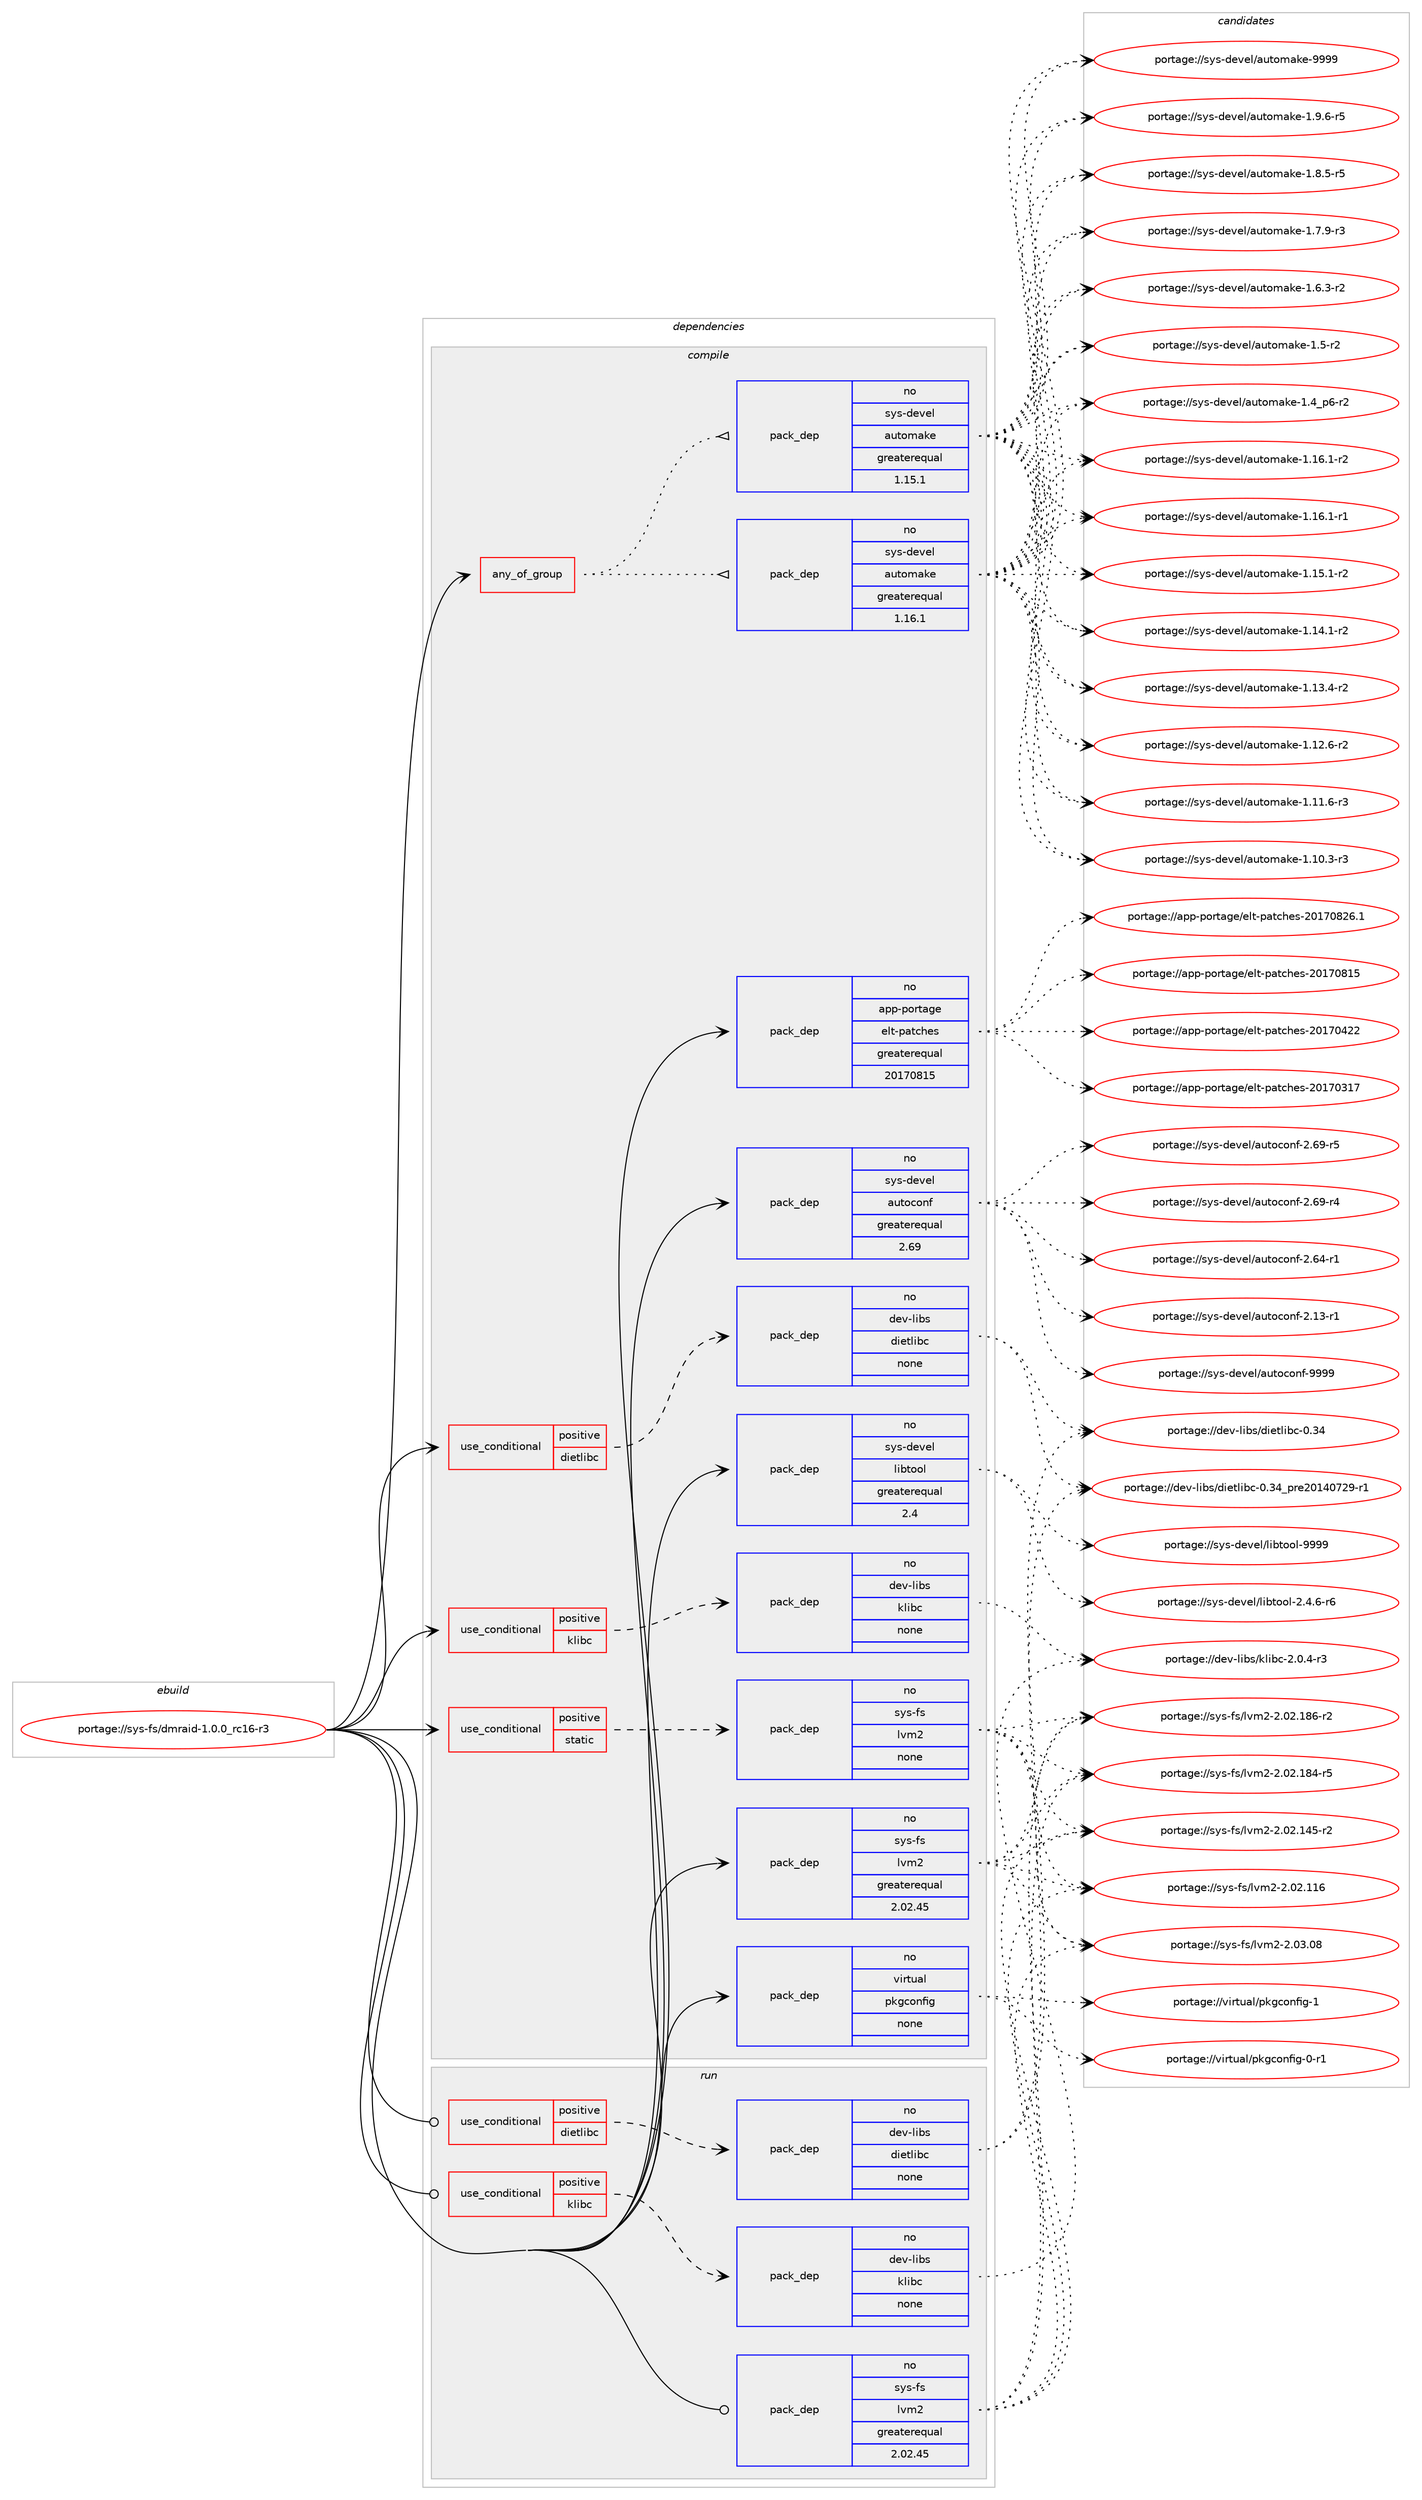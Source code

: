 digraph prolog {

# *************
# Graph options
# *************

newrank=true;
concentrate=true;
compound=true;
graph [rankdir=LR,fontname=Helvetica,fontsize=10,ranksep=1.5];#, ranksep=2.5, nodesep=0.2];
edge  [arrowhead=vee];
node  [fontname=Helvetica,fontsize=10];

# **********
# The ebuild
# **********

subgraph cluster_leftcol {
color=gray;
rank=same;
label=<<i>ebuild</i>>;
id [label="portage://sys-fs/dmraid-1.0.0_rc16-r3", color=red, width=4, href="../sys-fs/dmraid-1.0.0_rc16-r3.svg"];
}

# ****************
# The dependencies
# ****************

subgraph cluster_midcol {
color=gray;
label=<<i>dependencies</i>>;
subgraph cluster_compile {
fillcolor="#eeeeee";
style=filled;
label=<<i>compile</i>>;
subgraph any979 {
dependency46941 [label=<<TABLE BORDER="0" CELLBORDER="1" CELLSPACING="0" CELLPADDING="4"><TR><TD CELLPADDING="10">any_of_group</TD></TR></TABLE>>, shape=none, color=red];subgraph pack36602 {
dependency46942 [label=<<TABLE BORDER="0" CELLBORDER="1" CELLSPACING="0" CELLPADDING="4" WIDTH="220"><TR><TD ROWSPAN="6" CELLPADDING="30">pack_dep</TD></TR><TR><TD WIDTH="110">no</TD></TR><TR><TD>sys-devel</TD></TR><TR><TD>automake</TD></TR><TR><TD>greaterequal</TD></TR><TR><TD>1.16.1</TD></TR></TABLE>>, shape=none, color=blue];
}
dependency46941:e -> dependency46942:w [weight=20,style="dotted",arrowhead="oinv"];
subgraph pack36603 {
dependency46943 [label=<<TABLE BORDER="0" CELLBORDER="1" CELLSPACING="0" CELLPADDING="4" WIDTH="220"><TR><TD ROWSPAN="6" CELLPADDING="30">pack_dep</TD></TR><TR><TD WIDTH="110">no</TD></TR><TR><TD>sys-devel</TD></TR><TR><TD>automake</TD></TR><TR><TD>greaterequal</TD></TR><TR><TD>1.15.1</TD></TR></TABLE>>, shape=none, color=blue];
}
dependency46941:e -> dependency46943:w [weight=20,style="dotted",arrowhead="oinv"];
}
id:e -> dependency46941:w [weight=20,style="solid",arrowhead="vee"];
subgraph cond9300 {
dependency46944 [label=<<TABLE BORDER="0" CELLBORDER="1" CELLSPACING="0" CELLPADDING="4"><TR><TD ROWSPAN="3" CELLPADDING="10">use_conditional</TD></TR><TR><TD>positive</TD></TR><TR><TD>dietlibc</TD></TR></TABLE>>, shape=none, color=red];
subgraph pack36604 {
dependency46945 [label=<<TABLE BORDER="0" CELLBORDER="1" CELLSPACING="0" CELLPADDING="4" WIDTH="220"><TR><TD ROWSPAN="6" CELLPADDING="30">pack_dep</TD></TR><TR><TD WIDTH="110">no</TD></TR><TR><TD>dev-libs</TD></TR><TR><TD>dietlibc</TD></TR><TR><TD>none</TD></TR><TR><TD></TD></TR></TABLE>>, shape=none, color=blue];
}
dependency46944:e -> dependency46945:w [weight=20,style="dashed",arrowhead="vee"];
}
id:e -> dependency46944:w [weight=20,style="solid",arrowhead="vee"];
subgraph cond9301 {
dependency46946 [label=<<TABLE BORDER="0" CELLBORDER="1" CELLSPACING="0" CELLPADDING="4"><TR><TD ROWSPAN="3" CELLPADDING="10">use_conditional</TD></TR><TR><TD>positive</TD></TR><TR><TD>klibc</TD></TR></TABLE>>, shape=none, color=red];
subgraph pack36605 {
dependency46947 [label=<<TABLE BORDER="0" CELLBORDER="1" CELLSPACING="0" CELLPADDING="4" WIDTH="220"><TR><TD ROWSPAN="6" CELLPADDING="30">pack_dep</TD></TR><TR><TD WIDTH="110">no</TD></TR><TR><TD>dev-libs</TD></TR><TR><TD>klibc</TD></TR><TR><TD>none</TD></TR><TR><TD></TD></TR></TABLE>>, shape=none, color=blue];
}
dependency46946:e -> dependency46947:w [weight=20,style="dashed",arrowhead="vee"];
}
id:e -> dependency46946:w [weight=20,style="solid",arrowhead="vee"];
subgraph cond9302 {
dependency46948 [label=<<TABLE BORDER="0" CELLBORDER="1" CELLSPACING="0" CELLPADDING="4"><TR><TD ROWSPAN="3" CELLPADDING="10">use_conditional</TD></TR><TR><TD>positive</TD></TR><TR><TD>static</TD></TR></TABLE>>, shape=none, color=red];
subgraph pack36606 {
dependency46949 [label=<<TABLE BORDER="0" CELLBORDER="1" CELLSPACING="0" CELLPADDING="4" WIDTH="220"><TR><TD ROWSPAN="6" CELLPADDING="30">pack_dep</TD></TR><TR><TD WIDTH="110">no</TD></TR><TR><TD>sys-fs</TD></TR><TR><TD>lvm2</TD></TR><TR><TD>none</TD></TR><TR><TD></TD></TR></TABLE>>, shape=none, color=blue];
}
dependency46948:e -> dependency46949:w [weight=20,style="dashed",arrowhead="vee"];
}
id:e -> dependency46948:w [weight=20,style="solid",arrowhead="vee"];
subgraph pack36607 {
dependency46950 [label=<<TABLE BORDER="0" CELLBORDER="1" CELLSPACING="0" CELLPADDING="4" WIDTH="220"><TR><TD ROWSPAN="6" CELLPADDING="30">pack_dep</TD></TR><TR><TD WIDTH="110">no</TD></TR><TR><TD>app-portage</TD></TR><TR><TD>elt-patches</TD></TR><TR><TD>greaterequal</TD></TR><TR><TD>20170815</TD></TR></TABLE>>, shape=none, color=blue];
}
id:e -> dependency46950:w [weight=20,style="solid",arrowhead="vee"];
subgraph pack36608 {
dependency46951 [label=<<TABLE BORDER="0" CELLBORDER="1" CELLSPACING="0" CELLPADDING="4" WIDTH="220"><TR><TD ROWSPAN="6" CELLPADDING="30">pack_dep</TD></TR><TR><TD WIDTH="110">no</TD></TR><TR><TD>sys-devel</TD></TR><TR><TD>autoconf</TD></TR><TR><TD>greaterequal</TD></TR><TR><TD>2.69</TD></TR></TABLE>>, shape=none, color=blue];
}
id:e -> dependency46951:w [weight=20,style="solid",arrowhead="vee"];
subgraph pack36609 {
dependency46952 [label=<<TABLE BORDER="0" CELLBORDER="1" CELLSPACING="0" CELLPADDING="4" WIDTH="220"><TR><TD ROWSPAN="6" CELLPADDING="30">pack_dep</TD></TR><TR><TD WIDTH="110">no</TD></TR><TR><TD>sys-devel</TD></TR><TR><TD>libtool</TD></TR><TR><TD>greaterequal</TD></TR><TR><TD>2.4</TD></TR></TABLE>>, shape=none, color=blue];
}
id:e -> dependency46952:w [weight=20,style="solid",arrowhead="vee"];
subgraph pack36610 {
dependency46953 [label=<<TABLE BORDER="0" CELLBORDER="1" CELLSPACING="0" CELLPADDING="4" WIDTH="220"><TR><TD ROWSPAN="6" CELLPADDING="30">pack_dep</TD></TR><TR><TD WIDTH="110">no</TD></TR><TR><TD>sys-fs</TD></TR><TR><TD>lvm2</TD></TR><TR><TD>greaterequal</TD></TR><TR><TD>2.02.45</TD></TR></TABLE>>, shape=none, color=blue];
}
id:e -> dependency46953:w [weight=20,style="solid",arrowhead="vee"];
subgraph pack36611 {
dependency46954 [label=<<TABLE BORDER="0" CELLBORDER="1" CELLSPACING="0" CELLPADDING="4" WIDTH="220"><TR><TD ROWSPAN="6" CELLPADDING="30">pack_dep</TD></TR><TR><TD WIDTH="110">no</TD></TR><TR><TD>virtual</TD></TR><TR><TD>pkgconfig</TD></TR><TR><TD>none</TD></TR><TR><TD></TD></TR></TABLE>>, shape=none, color=blue];
}
id:e -> dependency46954:w [weight=20,style="solid",arrowhead="vee"];
}
subgraph cluster_compileandrun {
fillcolor="#eeeeee";
style=filled;
label=<<i>compile and run</i>>;
}
subgraph cluster_run {
fillcolor="#eeeeee";
style=filled;
label=<<i>run</i>>;
subgraph cond9303 {
dependency46955 [label=<<TABLE BORDER="0" CELLBORDER="1" CELLSPACING="0" CELLPADDING="4"><TR><TD ROWSPAN="3" CELLPADDING="10">use_conditional</TD></TR><TR><TD>positive</TD></TR><TR><TD>dietlibc</TD></TR></TABLE>>, shape=none, color=red];
subgraph pack36612 {
dependency46956 [label=<<TABLE BORDER="0" CELLBORDER="1" CELLSPACING="0" CELLPADDING="4" WIDTH="220"><TR><TD ROWSPAN="6" CELLPADDING="30">pack_dep</TD></TR><TR><TD WIDTH="110">no</TD></TR><TR><TD>dev-libs</TD></TR><TR><TD>dietlibc</TD></TR><TR><TD>none</TD></TR><TR><TD></TD></TR></TABLE>>, shape=none, color=blue];
}
dependency46955:e -> dependency46956:w [weight=20,style="dashed",arrowhead="vee"];
}
id:e -> dependency46955:w [weight=20,style="solid",arrowhead="odot"];
subgraph cond9304 {
dependency46957 [label=<<TABLE BORDER="0" CELLBORDER="1" CELLSPACING="0" CELLPADDING="4"><TR><TD ROWSPAN="3" CELLPADDING="10">use_conditional</TD></TR><TR><TD>positive</TD></TR><TR><TD>klibc</TD></TR></TABLE>>, shape=none, color=red];
subgraph pack36613 {
dependency46958 [label=<<TABLE BORDER="0" CELLBORDER="1" CELLSPACING="0" CELLPADDING="4" WIDTH="220"><TR><TD ROWSPAN="6" CELLPADDING="30">pack_dep</TD></TR><TR><TD WIDTH="110">no</TD></TR><TR><TD>dev-libs</TD></TR><TR><TD>klibc</TD></TR><TR><TD>none</TD></TR><TR><TD></TD></TR></TABLE>>, shape=none, color=blue];
}
dependency46957:e -> dependency46958:w [weight=20,style="dashed",arrowhead="vee"];
}
id:e -> dependency46957:w [weight=20,style="solid",arrowhead="odot"];
subgraph pack36614 {
dependency46959 [label=<<TABLE BORDER="0" CELLBORDER="1" CELLSPACING="0" CELLPADDING="4" WIDTH="220"><TR><TD ROWSPAN="6" CELLPADDING="30">pack_dep</TD></TR><TR><TD WIDTH="110">no</TD></TR><TR><TD>sys-fs</TD></TR><TR><TD>lvm2</TD></TR><TR><TD>greaterequal</TD></TR><TR><TD>2.02.45</TD></TR></TABLE>>, shape=none, color=blue];
}
id:e -> dependency46959:w [weight=20,style="solid",arrowhead="odot"];
}
}

# **************
# The candidates
# **************

subgraph cluster_choices {
rank=same;
color=gray;
label=<<i>candidates</i>>;

subgraph choice36602 {
color=black;
nodesep=1;
choice115121115451001011181011084797117116111109971071014557575757 [label="portage://sys-devel/automake-9999", color=red, width=4,href="../sys-devel/automake-9999.svg"];
choice115121115451001011181011084797117116111109971071014549465746544511453 [label="portage://sys-devel/automake-1.9.6-r5", color=red, width=4,href="../sys-devel/automake-1.9.6-r5.svg"];
choice115121115451001011181011084797117116111109971071014549465646534511453 [label="portage://sys-devel/automake-1.8.5-r5", color=red, width=4,href="../sys-devel/automake-1.8.5-r5.svg"];
choice115121115451001011181011084797117116111109971071014549465546574511451 [label="portage://sys-devel/automake-1.7.9-r3", color=red, width=4,href="../sys-devel/automake-1.7.9-r3.svg"];
choice115121115451001011181011084797117116111109971071014549465446514511450 [label="portage://sys-devel/automake-1.6.3-r2", color=red, width=4,href="../sys-devel/automake-1.6.3-r2.svg"];
choice11512111545100101118101108479711711611110997107101454946534511450 [label="portage://sys-devel/automake-1.5-r2", color=red, width=4,href="../sys-devel/automake-1.5-r2.svg"];
choice115121115451001011181011084797117116111109971071014549465295112544511450 [label="portage://sys-devel/automake-1.4_p6-r2", color=red, width=4,href="../sys-devel/automake-1.4_p6-r2.svg"];
choice11512111545100101118101108479711711611110997107101454946495446494511450 [label="portage://sys-devel/automake-1.16.1-r2", color=red, width=4,href="../sys-devel/automake-1.16.1-r2.svg"];
choice11512111545100101118101108479711711611110997107101454946495446494511449 [label="portage://sys-devel/automake-1.16.1-r1", color=red, width=4,href="../sys-devel/automake-1.16.1-r1.svg"];
choice11512111545100101118101108479711711611110997107101454946495346494511450 [label="portage://sys-devel/automake-1.15.1-r2", color=red, width=4,href="../sys-devel/automake-1.15.1-r2.svg"];
choice11512111545100101118101108479711711611110997107101454946495246494511450 [label="portage://sys-devel/automake-1.14.1-r2", color=red, width=4,href="../sys-devel/automake-1.14.1-r2.svg"];
choice11512111545100101118101108479711711611110997107101454946495146524511450 [label="portage://sys-devel/automake-1.13.4-r2", color=red, width=4,href="../sys-devel/automake-1.13.4-r2.svg"];
choice11512111545100101118101108479711711611110997107101454946495046544511450 [label="portage://sys-devel/automake-1.12.6-r2", color=red, width=4,href="../sys-devel/automake-1.12.6-r2.svg"];
choice11512111545100101118101108479711711611110997107101454946494946544511451 [label="portage://sys-devel/automake-1.11.6-r3", color=red, width=4,href="../sys-devel/automake-1.11.6-r3.svg"];
choice11512111545100101118101108479711711611110997107101454946494846514511451 [label="portage://sys-devel/automake-1.10.3-r3", color=red, width=4,href="../sys-devel/automake-1.10.3-r3.svg"];
dependency46942:e -> choice115121115451001011181011084797117116111109971071014557575757:w [style=dotted,weight="100"];
dependency46942:e -> choice115121115451001011181011084797117116111109971071014549465746544511453:w [style=dotted,weight="100"];
dependency46942:e -> choice115121115451001011181011084797117116111109971071014549465646534511453:w [style=dotted,weight="100"];
dependency46942:e -> choice115121115451001011181011084797117116111109971071014549465546574511451:w [style=dotted,weight="100"];
dependency46942:e -> choice115121115451001011181011084797117116111109971071014549465446514511450:w [style=dotted,weight="100"];
dependency46942:e -> choice11512111545100101118101108479711711611110997107101454946534511450:w [style=dotted,weight="100"];
dependency46942:e -> choice115121115451001011181011084797117116111109971071014549465295112544511450:w [style=dotted,weight="100"];
dependency46942:e -> choice11512111545100101118101108479711711611110997107101454946495446494511450:w [style=dotted,weight="100"];
dependency46942:e -> choice11512111545100101118101108479711711611110997107101454946495446494511449:w [style=dotted,weight="100"];
dependency46942:e -> choice11512111545100101118101108479711711611110997107101454946495346494511450:w [style=dotted,weight="100"];
dependency46942:e -> choice11512111545100101118101108479711711611110997107101454946495246494511450:w [style=dotted,weight="100"];
dependency46942:e -> choice11512111545100101118101108479711711611110997107101454946495146524511450:w [style=dotted,weight="100"];
dependency46942:e -> choice11512111545100101118101108479711711611110997107101454946495046544511450:w [style=dotted,weight="100"];
dependency46942:e -> choice11512111545100101118101108479711711611110997107101454946494946544511451:w [style=dotted,weight="100"];
dependency46942:e -> choice11512111545100101118101108479711711611110997107101454946494846514511451:w [style=dotted,weight="100"];
}
subgraph choice36603 {
color=black;
nodesep=1;
choice115121115451001011181011084797117116111109971071014557575757 [label="portage://sys-devel/automake-9999", color=red, width=4,href="../sys-devel/automake-9999.svg"];
choice115121115451001011181011084797117116111109971071014549465746544511453 [label="portage://sys-devel/automake-1.9.6-r5", color=red, width=4,href="../sys-devel/automake-1.9.6-r5.svg"];
choice115121115451001011181011084797117116111109971071014549465646534511453 [label="portage://sys-devel/automake-1.8.5-r5", color=red, width=4,href="../sys-devel/automake-1.8.5-r5.svg"];
choice115121115451001011181011084797117116111109971071014549465546574511451 [label="portage://sys-devel/automake-1.7.9-r3", color=red, width=4,href="../sys-devel/automake-1.7.9-r3.svg"];
choice115121115451001011181011084797117116111109971071014549465446514511450 [label="portage://sys-devel/automake-1.6.3-r2", color=red, width=4,href="../sys-devel/automake-1.6.3-r2.svg"];
choice11512111545100101118101108479711711611110997107101454946534511450 [label="portage://sys-devel/automake-1.5-r2", color=red, width=4,href="../sys-devel/automake-1.5-r2.svg"];
choice115121115451001011181011084797117116111109971071014549465295112544511450 [label="portage://sys-devel/automake-1.4_p6-r2", color=red, width=4,href="../sys-devel/automake-1.4_p6-r2.svg"];
choice11512111545100101118101108479711711611110997107101454946495446494511450 [label="portage://sys-devel/automake-1.16.1-r2", color=red, width=4,href="../sys-devel/automake-1.16.1-r2.svg"];
choice11512111545100101118101108479711711611110997107101454946495446494511449 [label="portage://sys-devel/automake-1.16.1-r1", color=red, width=4,href="../sys-devel/automake-1.16.1-r1.svg"];
choice11512111545100101118101108479711711611110997107101454946495346494511450 [label="portage://sys-devel/automake-1.15.1-r2", color=red, width=4,href="../sys-devel/automake-1.15.1-r2.svg"];
choice11512111545100101118101108479711711611110997107101454946495246494511450 [label="portage://sys-devel/automake-1.14.1-r2", color=red, width=4,href="../sys-devel/automake-1.14.1-r2.svg"];
choice11512111545100101118101108479711711611110997107101454946495146524511450 [label="portage://sys-devel/automake-1.13.4-r2", color=red, width=4,href="../sys-devel/automake-1.13.4-r2.svg"];
choice11512111545100101118101108479711711611110997107101454946495046544511450 [label="portage://sys-devel/automake-1.12.6-r2", color=red, width=4,href="../sys-devel/automake-1.12.6-r2.svg"];
choice11512111545100101118101108479711711611110997107101454946494946544511451 [label="portage://sys-devel/automake-1.11.6-r3", color=red, width=4,href="../sys-devel/automake-1.11.6-r3.svg"];
choice11512111545100101118101108479711711611110997107101454946494846514511451 [label="portage://sys-devel/automake-1.10.3-r3", color=red, width=4,href="../sys-devel/automake-1.10.3-r3.svg"];
dependency46943:e -> choice115121115451001011181011084797117116111109971071014557575757:w [style=dotted,weight="100"];
dependency46943:e -> choice115121115451001011181011084797117116111109971071014549465746544511453:w [style=dotted,weight="100"];
dependency46943:e -> choice115121115451001011181011084797117116111109971071014549465646534511453:w [style=dotted,weight="100"];
dependency46943:e -> choice115121115451001011181011084797117116111109971071014549465546574511451:w [style=dotted,weight="100"];
dependency46943:e -> choice115121115451001011181011084797117116111109971071014549465446514511450:w [style=dotted,weight="100"];
dependency46943:e -> choice11512111545100101118101108479711711611110997107101454946534511450:w [style=dotted,weight="100"];
dependency46943:e -> choice115121115451001011181011084797117116111109971071014549465295112544511450:w [style=dotted,weight="100"];
dependency46943:e -> choice11512111545100101118101108479711711611110997107101454946495446494511450:w [style=dotted,weight="100"];
dependency46943:e -> choice11512111545100101118101108479711711611110997107101454946495446494511449:w [style=dotted,weight="100"];
dependency46943:e -> choice11512111545100101118101108479711711611110997107101454946495346494511450:w [style=dotted,weight="100"];
dependency46943:e -> choice11512111545100101118101108479711711611110997107101454946495246494511450:w [style=dotted,weight="100"];
dependency46943:e -> choice11512111545100101118101108479711711611110997107101454946495146524511450:w [style=dotted,weight="100"];
dependency46943:e -> choice11512111545100101118101108479711711611110997107101454946495046544511450:w [style=dotted,weight="100"];
dependency46943:e -> choice11512111545100101118101108479711711611110997107101454946494946544511451:w [style=dotted,weight="100"];
dependency46943:e -> choice11512111545100101118101108479711711611110997107101454946494846514511451:w [style=dotted,weight="100"];
}
subgraph choice36604 {
color=black;
nodesep=1;
choice100101118451081059811547100105101116108105989945484651529511211410150484952485550574511449 [label="portage://dev-libs/dietlibc-0.34_pre20140729-r1", color=red, width=4,href="../dev-libs/dietlibc-0.34_pre20140729-r1.svg"];
choice10010111845108105981154710010510111610810598994548465152 [label="portage://dev-libs/dietlibc-0.34", color=red, width=4,href="../dev-libs/dietlibc-0.34.svg"];
dependency46945:e -> choice100101118451081059811547100105101116108105989945484651529511211410150484952485550574511449:w [style=dotted,weight="100"];
dependency46945:e -> choice10010111845108105981154710010510111610810598994548465152:w [style=dotted,weight="100"];
}
subgraph choice36605 {
color=black;
nodesep=1;
choice10010111845108105981154710710810598994550464846524511451 [label="portage://dev-libs/klibc-2.0.4-r3", color=red, width=4,href="../dev-libs/klibc-2.0.4-r3.svg"];
dependency46947:e -> choice10010111845108105981154710710810598994550464846524511451:w [style=dotted,weight="100"];
}
subgraph choice36606 {
color=black;
nodesep=1;
choice1151211154510211547108118109504550464851464856 [label="portage://sys-fs/lvm2-2.03.08", color=red, width=4,href="../sys-fs/lvm2-2.03.08.svg"];
choice1151211154510211547108118109504550464850464956544511450 [label="portage://sys-fs/lvm2-2.02.186-r2", color=red, width=4,href="../sys-fs/lvm2-2.02.186-r2.svg"];
choice1151211154510211547108118109504550464850464956524511453 [label="portage://sys-fs/lvm2-2.02.184-r5", color=red, width=4,href="../sys-fs/lvm2-2.02.184-r5.svg"];
choice1151211154510211547108118109504550464850464952534511450 [label="portage://sys-fs/lvm2-2.02.145-r2", color=red, width=4,href="../sys-fs/lvm2-2.02.145-r2.svg"];
choice115121115451021154710811810950455046485046494954 [label="portage://sys-fs/lvm2-2.02.116", color=red, width=4,href="../sys-fs/lvm2-2.02.116.svg"];
dependency46949:e -> choice1151211154510211547108118109504550464851464856:w [style=dotted,weight="100"];
dependency46949:e -> choice1151211154510211547108118109504550464850464956544511450:w [style=dotted,weight="100"];
dependency46949:e -> choice1151211154510211547108118109504550464850464956524511453:w [style=dotted,weight="100"];
dependency46949:e -> choice1151211154510211547108118109504550464850464952534511450:w [style=dotted,weight="100"];
dependency46949:e -> choice115121115451021154710811810950455046485046494954:w [style=dotted,weight="100"];
}
subgraph choice36607 {
color=black;
nodesep=1;
choice971121124511211111411697103101471011081164511297116991041011154550484955485650544649 [label="portage://app-portage/elt-patches-20170826.1", color=red, width=4,href="../app-portage/elt-patches-20170826.1.svg"];
choice97112112451121111141169710310147101108116451129711699104101115455048495548564953 [label="portage://app-portage/elt-patches-20170815", color=red, width=4,href="../app-portage/elt-patches-20170815.svg"];
choice97112112451121111141169710310147101108116451129711699104101115455048495548525050 [label="portage://app-portage/elt-patches-20170422", color=red, width=4,href="../app-portage/elt-patches-20170422.svg"];
choice97112112451121111141169710310147101108116451129711699104101115455048495548514955 [label="portage://app-portage/elt-patches-20170317", color=red, width=4,href="../app-portage/elt-patches-20170317.svg"];
dependency46950:e -> choice971121124511211111411697103101471011081164511297116991041011154550484955485650544649:w [style=dotted,weight="100"];
dependency46950:e -> choice97112112451121111141169710310147101108116451129711699104101115455048495548564953:w [style=dotted,weight="100"];
dependency46950:e -> choice97112112451121111141169710310147101108116451129711699104101115455048495548525050:w [style=dotted,weight="100"];
dependency46950:e -> choice97112112451121111141169710310147101108116451129711699104101115455048495548514955:w [style=dotted,weight="100"];
}
subgraph choice36608 {
color=black;
nodesep=1;
choice115121115451001011181011084797117116111991111101024557575757 [label="portage://sys-devel/autoconf-9999", color=red, width=4,href="../sys-devel/autoconf-9999.svg"];
choice1151211154510010111810110847971171161119911111010245504654574511453 [label="portage://sys-devel/autoconf-2.69-r5", color=red, width=4,href="../sys-devel/autoconf-2.69-r5.svg"];
choice1151211154510010111810110847971171161119911111010245504654574511452 [label="portage://sys-devel/autoconf-2.69-r4", color=red, width=4,href="../sys-devel/autoconf-2.69-r4.svg"];
choice1151211154510010111810110847971171161119911111010245504654524511449 [label="portage://sys-devel/autoconf-2.64-r1", color=red, width=4,href="../sys-devel/autoconf-2.64-r1.svg"];
choice1151211154510010111810110847971171161119911111010245504649514511449 [label="portage://sys-devel/autoconf-2.13-r1", color=red, width=4,href="../sys-devel/autoconf-2.13-r1.svg"];
dependency46951:e -> choice115121115451001011181011084797117116111991111101024557575757:w [style=dotted,weight="100"];
dependency46951:e -> choice1151211154510010111810110847971171161119911111010245504654574511453:w [style=dotted,weight="100"];
dependency46951:e -> choice1151211154510010111810110847971171161119911111010245504654574511452:w [style=dotted,weight="100"];
dependency46951:e -> choice1151211154510010111810110847971171161119911111010245504654524511449:w [style=dotted,weight="100"];
dependency46951:e -> choice1151211154510010111810110847971171161119911111010245504649514511449:w [style=dotted,weight="100"];
}
subgraph choice36609 {
color=black;
nodesep=1;
choice1151211154510010111810110847108105981161111111084557575757 [label="portage://sys-devel/libtool-9999", color=red, width=4,href="../sys-devel/libtool-9999.svg"];
choice1151211154510010111810110847108105981161111111084550465246544511454 [label="portage://sys-devel/libtool-2.4.6-r6", color=red, width=4,href="../sys-devel/libtool-2.4.6-r6.svg"];
dependency46952:e -> choice1151211154510010111810110847108105981161111111084557575757:w [style=dotted,weight="100"];
dependency46952:e -> choice1151211154510010111810110847108105981161111111084550465246544511454:w [style=dotted,weight="100"];
}
subgraph choice36610 {
color=black;
nodesep=1;
choice1151211154510211547108118109504550464851464856 [label="portage://sys-fs/lvm2-2.03.08", color=red, width=4,href="../sys-fs/lvm2-2.03.08.svg"];
choice1151211154510211547108118109504550464850464956544511450 [label="portage://sys-fs/lvm2-2.02.186-r2", color=red, width=4,href="../sys-fs/lvm2-2.02.186-r2.svg"];
choice1151211154510211547108118109504550464850464956524511453 [label="portage://sys-fs/lvm2-2.02.184-r5", color=red, width=4,href="../sys-fs/lvm2-2.02.184-r5.svg"];
choice1151211154510211547108118109504550464850464952534511450 [label="portage://sys-fs/lvm2-2.02.145-r2", color=red, width=4,href="../sys-fs/lvm2-2.02.145-r2.svg"];
choice115121115451021154710811810950455046485046494954 [label="portage://sys-fs/lvm2-2.02.116", color=red, width=4,href="../sys-fs/lvm2-2.02.116.svg"];
dependency46953:e -> choice1151211154510211547108118109504550464851464856:w [style=dotted,weight="100"];
dependency46953:e -> choice1151211154510211547108118109504550464850464956544511450:w [style=dotted,weight="100"];
dependency46953:e -> choice1151211154510211547108118109504550464850464956524511453:w [style=dotted,weight="100"];
dependency46953:e -> choice1151211154510211547108118109504550464850464952534511450:w [style=dotted,weight="100"];
dependency46953:e -> choice115121115451021154710811810950455046485046494954:w [style=dotted,weight="100"];
}
subgraph choice36611 {
color=black;
nodesep=1;
choice1181051141161179710847112107103991111101021051034549 [label="portage://virtual/pkgconfig-1", color=red, width=4,href="../virtual/pkgconfig-1.svg"];
choice11810511411611797108471121071039911111010210510345484511449 [label="portage://virtual/pkgconfig-0-r1", color=red, width=4,href="../virtual/pkgconfig-0-r1.svg"];
dependency46954:e -> choice1181051141161179710847112107103991111101021051034549:w [style=dotted,weight="100"];
dependency46954:e -> choice11810511411611797108471121071039911111010210510345484511449:w [style=dotted,weight="100"];
}
subgraph choice36612 {
color=black;
nodesep=1;
choice100101118451081059811547100105101116108105989945484651529511211410150484952485550574511449 [label="portage://dev-libs/dietlibc-0.34_pre20140729-r1", color=red, width=4,href="../dev-libs/dietlibc-0.34_pre20140729-r1.svg"];
choice10010111845108105981154710010510111610810598994548465152 [label="portage://dev-libs/dietlibc-0.34", color=red, width=4,href="../dev-libs/dietlibc-0.34.svg"];
dependency46956:e -> choice100101118451081059811547100105101116108105989945484651529511211410150484952485550574511449:w [style=dotted,weight="100"];
dependency46956:e -> choice10010111845108105981154710010510111610810598994548465152:w [style=dotted,weight="100"];
}
subgraph choice36613 {
color=black;
nodesep=1;
choice10010111845108105981154710710810598994550464846524511451 [label="portage://dev-libs/klibc-2.0.4-r3", color=red, width=4,href="../dev-libs/klibc-2.0.4-r3.svg"];
dependency46958:e -> choice10010111845108105981154710710810598994550464846524511451:w [style=dotted,weight="100"];
}
subgraph choice36614 {
color=black;
nodesep=1;
choice1151211154510211547108118109504550464851464856 [label="portage://sys-fs/lvm2-2.03.08", color=red, width=4,href="../sys-fs/lvm2-2.03.08.svg"];
choice1151211154510211547108118109504550464850464956544511450 [label="portage://sys-fs/lvm2-2.02.186-r2", color=red, width=4,href="../sys-fs/lvm2-2.02.186-r2.svg"];
choice1151211154510211547108118109504550464850464956524511453 [label="portage://sys-fs/lvm2-2.02.184-r5", color=red, width=4,href="../sys-fs/lvm2-2.02.184-r5.svg"];
choice1151211154510211547108118109504550464850464952534511450 [label="portage://sys-fs/lvm2-2.02.145-r2", color=red, width=4,href="../sys-fs/lvm2-2.02.145-r2.svg"];
choice115121115451021154710811810950455046485046494954 [label="portage://sys-fs/lvm2-2.02.116", color=red, width=4,href="../sys-fs/lvm2-2.02.116.svg"];
dependency46959:e -> choice1151211154510211547108118109504550464851464856:w [style=dotted,weight="100"];
dependency46959:e -> choice1151211154510211547108118109504550464850464956544511450:w [style=dotted,weight="100"];
dependency46959:e -> choice1151211154510211547108118109504550464850464956524511453:w [style=dotted,weight="100"];
dependency46959:e -> choice1151211154510211547108118109504550464850464952534511450:w [style=dotted,weight="100"];
dependency46959:e -> choice115121115451021154710811810950455046485046494954:w [style=dotted,weight="100"];
}
}

}
